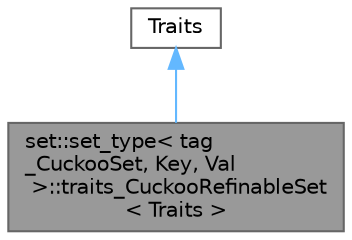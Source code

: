 digraph "set::set_type&lt; tag_CuckooSet, Key, Val &gt;::traits_CuckooRefinableSet&lt; Traits &gt;"
{
 // LATEX_PDF_SIZE
  bgcolor="transparent";
  edge [fontname=Helvetica,fontsize=10,labelfontname=Helvetica,labelfontsize=10];
  node [fontname=Helvetica,fontsize=10,shape=box,height=0.2,width=0.4];
  Node1 [id="Node000001",label="set::set_type\< tag\l_CuckooSet, Key, Val\l \>::traits_CuckooRefinableSet\l\< Traits \>",height=0.2,width=0.4,color="gray40", fillcolor="grey60", style="filled", fontcolor="black",tooltip=" "];
  Node2 -> Node1 [id="edge1_Node000001_Node000002",dir="back",color="steelblue1",style="solid",tooltip=" "];
  Node2 [id="Node000002",label="Traits",height=0.2,width=0.4,color="gray40", fillcolor="white", style="filled",tooltip=" "];
}
